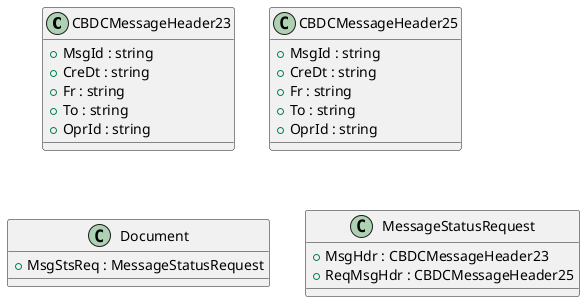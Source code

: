 @startuml

class CBDCMessageHeader23 {
    +MsgId : string
    +CreDt : string
    +Fr : string
    +To : string
    +OprId : string
}
class CBDCMessageHeader25 {
    +MsgId : string
    +CreDt : string
    +Fr : string
    +To : string
    +OprId : string
}
class Document {
    +MsgStsReq : MessageStatusRequest
}
class MessageStatusRequest {
    +MsgHdr : CBDCMessageHeader23
    +ReqMsgHdr : CBDCMessageHeader25
}

@enduml
